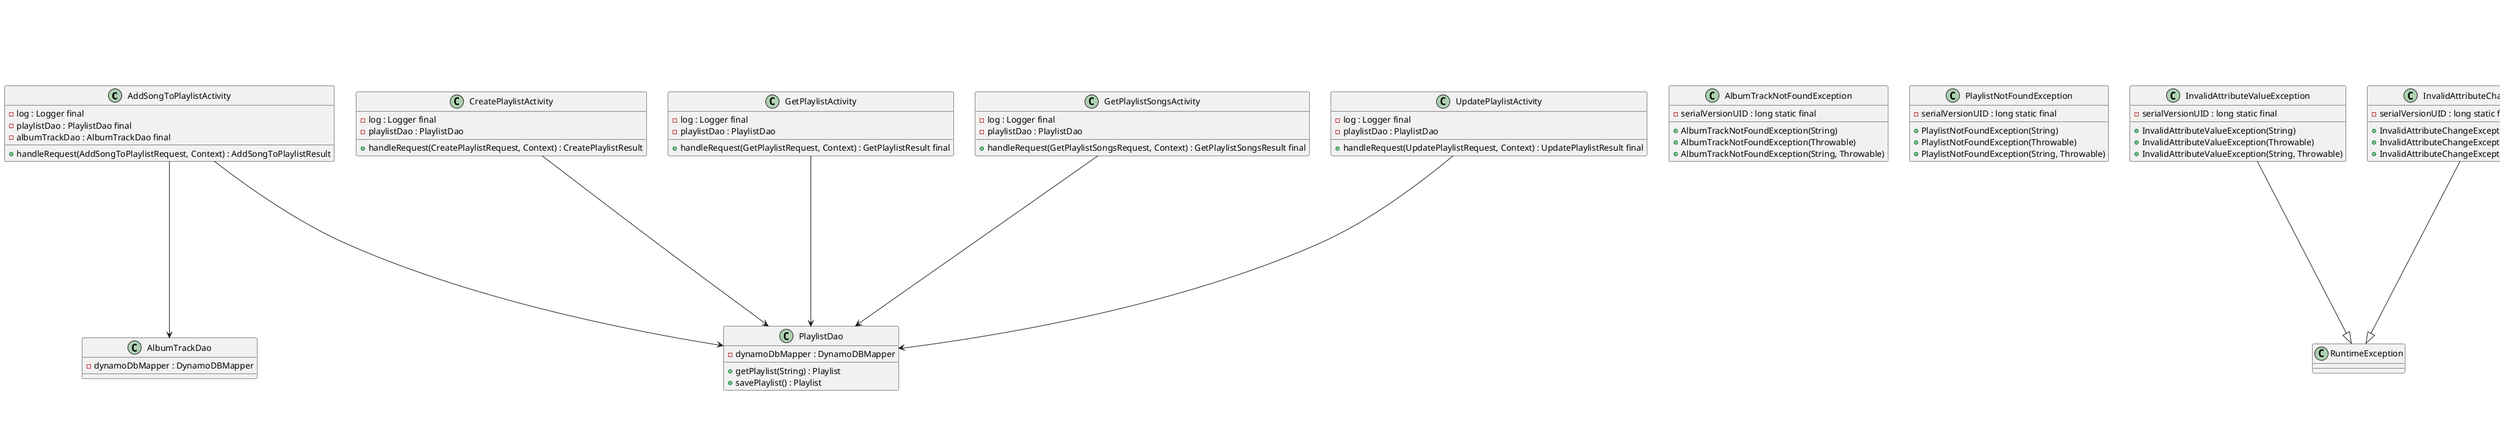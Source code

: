 @startuml
'*************** Activity Classes ***************
class AddSongToPlaylistActivity {
    - log : Logger final
    - playlistDao : PlaylistDao final
    - albumTrackDao : AlbumTrackDao final
    + handleRequest(AddSongToPlaylistRequest, Context) : AddSongToPlaylistResult
}

class CreatePlaylistActivity {
    - log : Logger final
    - playlistDao : PlaylistDao
    + handleRequest(CreatePlaylistRequest, Context) : CreatePlaylistResult
}

class GetPlaylistActivity {
    - log : Logger final
    - playlistDao : PlaylistDao
    + handleRequest(GetPlaylistRequest, Context) : GetPlaylistResult final
}

class GetPlaylistSongsActivity {
    - log : Logger final
    - playlistDao : PlaylistDao
    + handleRequest(GetPlaylistSongsRequest, Context) : GetPlaylistSongsResult final
}

class UpdatePlaylistActivity {
    - log : Logger final
    - playlistDao : PlaylistDao
    + handleRequest(UpdatePlaylistRequest, Context) : UpdatePlaylistResult final
}

'*************** Exception Classes ***************
class AlbumTrackNotFoundException {
    - serialVersionUID : long static final
    + AlbumTrackNotFoundException(String)
    + AlbumTrackNotFoundException(Throwable)
    + AlbumTrackNotFoundException(String, Throwable)
}

class PlaylistNotFoundException {
    - serialVersionUID : long static final
    + PlaylistNotFoundException(String)
    + PlaylistNotFoundException(Throwable)
    + PlaylistNotFoundException(String, Throwable)
}

class InvalidAttributeValueException {
    - serialVersionUID : long static final
    + InvalidAttributeValueException(String)
    + InvalidAttributeValueException(Throwable)
    + InvalidAttributeValueException(String, Throwable)
}

class InvalidAttributeChangeException {
    - serialVersionUID : long static final
    + InvalidAttributeChangeException(String)
    + InvalidAttributeChangeException(Throwable)
    + InvalidAttributeChangeException(String, Throwable)
}

class RuntimeException {}

'*************** Dao Classes ***************
class AlbumTrackDao {
    - dynamoDbMapper : DynamoDBMapper
}

class PlaylistDao {
    - dynamoDbMapper : DynamoDBMapper
    + getPlaylist(String) : Playlist
    + savePlaylist() : Playlist
}

'*************** DynamoDB Model Classes ***************
class AlbumTrack {
    - @DynamoDBHashKey asin : String
    - @DynamoDBRangeKey trackNumber : Integer
    - albumName : String
    - songTitle : String
    + getAsin() : String
    + getTrackNumber() : int
    + getAlbumName() : String
    + getSongTitle() : String
    + setTrackNumber(int) : void
    + setAlbumName(String) : void
    + setSongTitle(String) : void
}

class Playlist {
    - @DynamoDBHashKey id : String
    - name : String
    - customerId : String
    - songCount : Integer
    - tags : Set<String>
    - songList : List<AlbumTrack>
    + getId(String) : String
    + getName(String) : String
    + getCustomerId(String) : String
    + getSongCount(Integer) : Integer
    + getTags(Set<String>) : Set<String>
    + getSongList() : List<AlbumTrack>
    + setId(String) : void
    + setName(String) : void
    + setCustomerId(String) : void
    + setSongCount(Integer) : void
    + setTags(Set<String>) : void
    + setSongList(List<AlbumTrack>) : void
}

Playlist --o AlbumTrack
AddSongToPlaylistActivity --> AlbumTrackDao
AddSongToPlaylistActivity --> PlaylistDao
CreatePlaylistActivity --> PlaylistDao
GetPlaylistActivity --> PlaylistDao
GetPlaylistSongsActivity --> PlaylistDao
UpdatePlaylistActivity --> PlaylistDao
InvalidAttributeChangeException --|> RuntimeException
InvalidAttributeValueException --|> RuntimeException
@enduml